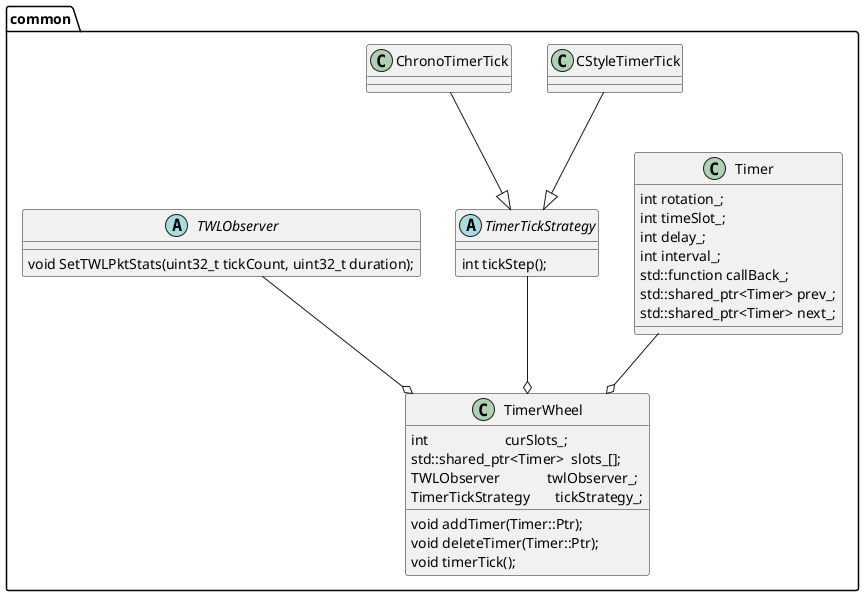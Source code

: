 @startuml

package common 
{
    
class Timer {
    int rotation_;
    int timeSlot_;
    int delay_;
    int interval_;
    std::function callBack_;
    std::shared_ptr<Timer> prev_;
    std::shared_ptr<Timer> next_;
}

abstract class TimerTickStrategy {
    int tickStep();
}

class CStyleTimerTick {

}

class ChronoTimerTick {

}

CStyleTimerTick --|> TimerTickStrategy
ChronoTimerTick --|> TimerTickStrategy

abstract class TWLObserver {
    void SetTWLPktStats(uint32_t tickCount, uint32_t duration);
}

class TimerWheel {
    int                     curSlots_;
    std::shared_ptr<Timer>  slots_[];
    TWLObserver             twlObserver_;
    TimerTickStrategy       tickStrategy_;
    void addTimer(Timer::Ptr);
    void deleteTimer(Timer::Ptr);
    void timerTick();
}

Timer --o TimerWheel
TWLObserver --o TimerWheel
TimerTickStrategy --o TimerWheel

}

@enduml
